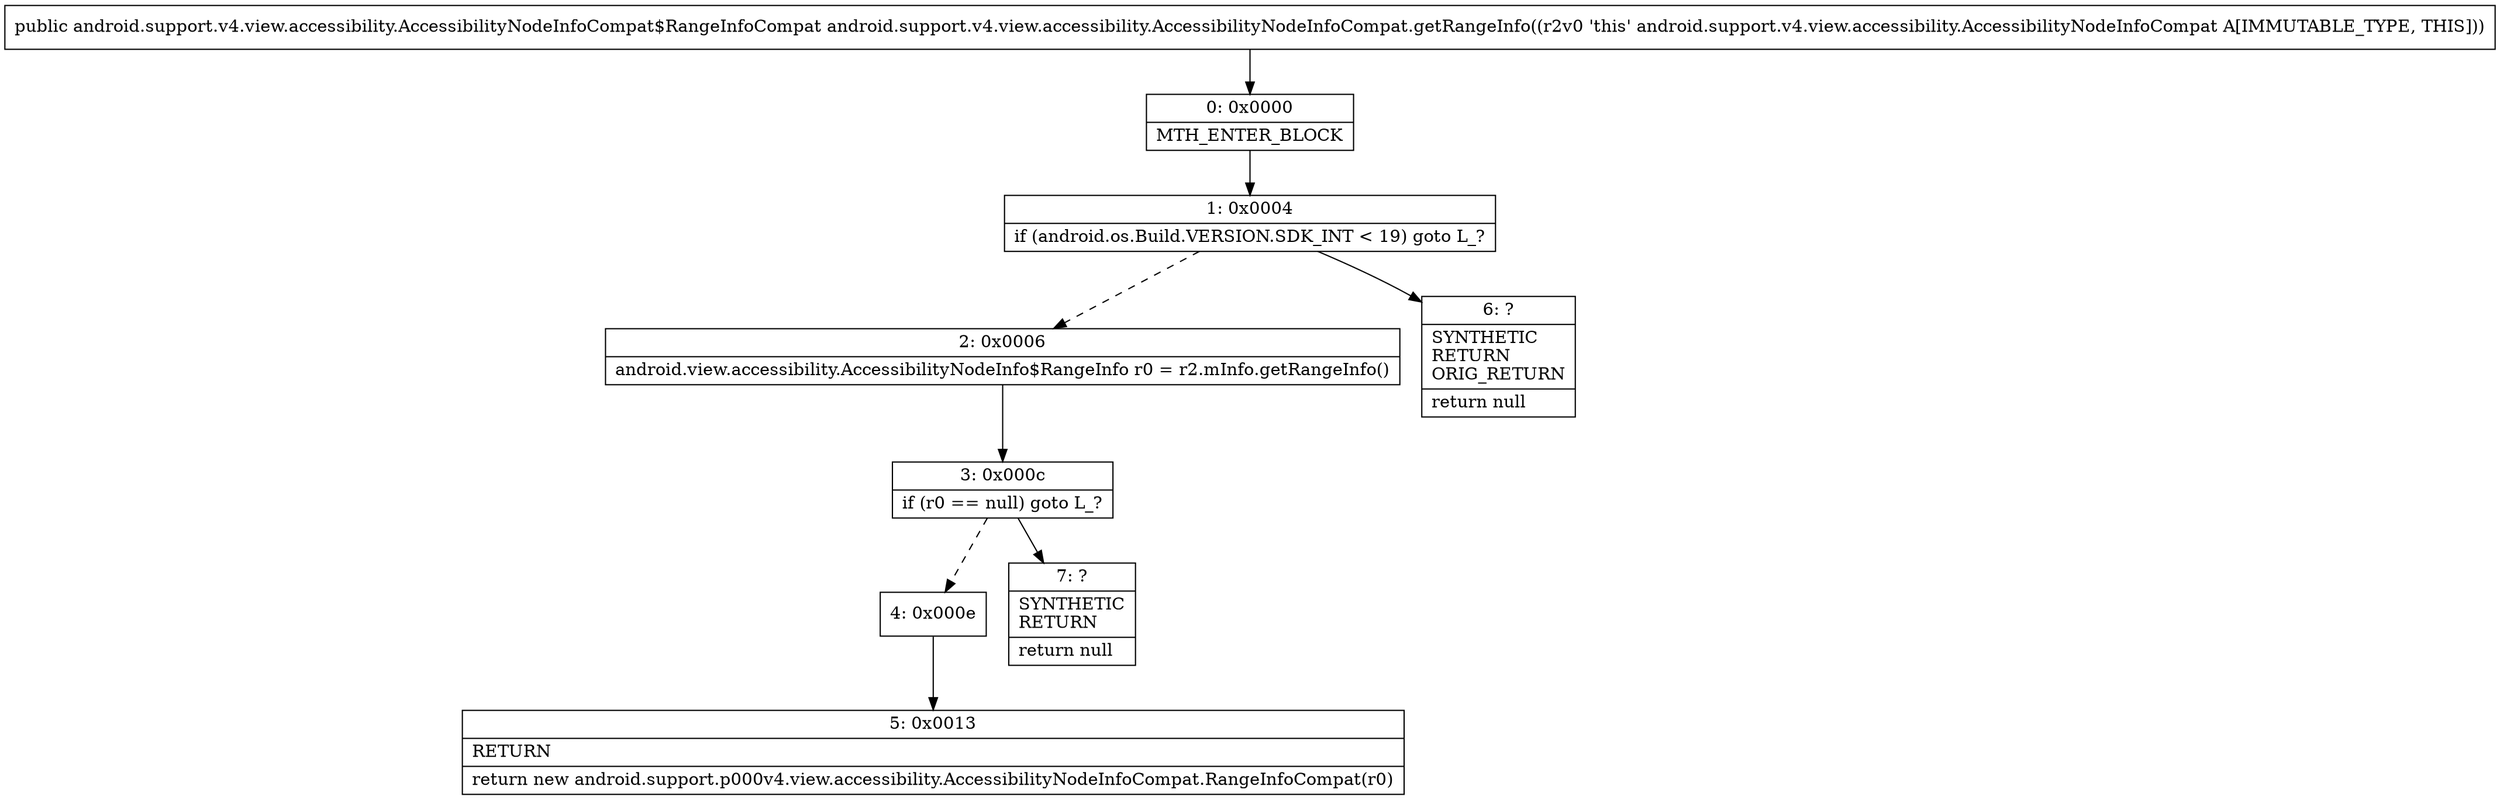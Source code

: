 digraph "CFG forandroid.support.v4.view.accessibility.AccessibilityNodeInfoCompat.getRangeInfo()Landroid\/support\/v4\/view\/accessibility\/AccessibilityNodeInfoCompat$RangeInfoCompat;" {
Node_0 [shape=record,label="{0\:\ 0x0000|MTH_ENTER_BLOCK\l}"];
Node_1 [shape=record,label="{1\:\ 0x0004|if (android.os.Build.VERSION.SDK_INT \< 19) goto L_?\l}"];
Node_2 [shape=record,label="{2\:\ 0x0006|android.view.accessibility.AccessibilityNodeInfo$RangeInfo r0 = r2.mInfo.getRangeInfo()\l}"];
Node_3 [shape=record,label="{3\:\ 0x000c|if (r0 == null) goto L_?\l}"];
Node_4 [shape=record,label="{4\:\ 0x000e}"];
Node_5 [shape=record,label="{5\:\ 0x0013|RETURN\l|return new android.support.p000v4.view.accessibility.AccessibilityNodeInfoCompat.RangeInfoCompat(r0)\l}"];
Node_6 [shape=record,label="{6\:\ ?|SYNTHETIC\lRETURN\lORIG_RETURN\l|return null\l}"];
Node_7 [shape=record,label="{7\:\ ?|SYNTHETIC\lRETURN\l|return null\l}"];
MethodNode[shape=record,label="{public android.support.v4.view.accessibility.AccessibilityNodeInfoCompat$RangeInfoCompat android.support.v4.view.accessibility.AccessibilityNodeInfoCompat.getRangeInfo((r2v0 'this' android.support.v4.view.accessibility.AccessibilityNodeInfoCompat A[IMMUTABLE_TYPE, THIS])) }"];
MethodNode -> Node_0;
Node_0 -> Node_1;
Node_1 -> Node_2[style=dashed];
Node_1 -> Node_6;
Node_2 -> Node_3;
Node_3 -> Node_4[style=dashed];
Node_3 -> Node_7;
Node_4 -> Node_5;
}


